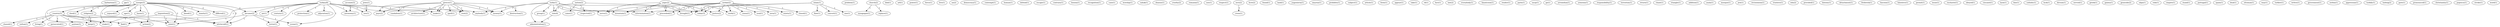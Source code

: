 digraph G {
  barbarism [ label="barbarism(1)" ];
  pp [ label="pp(1)" ];
  inquisition [ label="inquisition(2)" ];
  stake [ label="stake(1)" ];
  witchcraft [ label="witchcraft(1)" ];
  exist [ label="exist(1)" ];
  problem [ label="problem(1)" ];
  church [ label="church(2)" ];
  synagogue [ label="synagogue(1)" ];
  replace [ label="replace(1)" ];
  ibid [ label="ibid(2)" ];
  arf [ label="arf(1)" ];
  power [ label="power(1)" ];
  force [ label="force(1)" ];
  live [ label="live(1)" ];
  au [ label="au(2)" ];
  democracy [ label="democracy(1)" ];
  contempt [ label="contempt(1)" ];
  human [ label="human(1)" ];
  nation [ label="nation(2)" ];
  came [ label="came(1)" ];
  respected [ label="respected(1)" ];
  today [ label="today(3)" ];
  rule [ label="rule(4)" ];
  defend [ label="defend(1)" ];
  escape [ label="escape(1)" ];
  contrary [ label="contrary(1)" ];
  bosnia [ label="bosnia(1)" ];
  recognition [ label="recognition(1)" ];
  case [ label="case(1)" ];
  worship [ label="worship(1)" ];
  sahak [ label="sahak(1)" ];
  serdar [ label="serdar(2)" ];
  zuma [ label="zuma(1)" ];
  exists [ label="exists(1)" ];
  sera [ label="sera(1)" ];
  closed [ label="closed(1)" ];
  soul [ label="soul(1)" ];
  justice [ label="justice(2)" ];
  work [ label="work(1)" ];
  proceeded [ label="proceeded(1)" ];
  mountain [ label="mountain(1)" ];
  serve [ label="serve(1)" ];
  extermination [ label="extermination(1)" ];
  ohanus [ label="ohanus(1)" ];
  cruelty [ label="cruelty(2)" ];
  greece [ label="greece(1)" ];
  vandalism [ label="vandalism(1)" ];
  architecture [ label="architecture(1)" ];
  spell [ label="spell(1)" ];
  destruction [ label="destruction(1)" ];
  pays [ label="pays(2)" ];
  make [ label="make(1)" ];
  rent [ label="rent(2)" ];
  money [ label="money(1)" ];
  romania [ label="romania(1)" ];
  use [ label="use(1)" ];
  europe [ label="europe(3)" ];
  country [ label="country(3)" ];
  enjoyed [ label="enjoyed(1)" ];
  age [ label="age(1)" ];
  religion [ label="religion(2)" ];
  basis [ label="basis(1)" ];
  blood [ label="blood(1)" ];
  became [ label="became(2)" ];
  enmity [ label="enmity(1)" ];
  differed [ label="differed(1)" ];
  action [ label="action(2)" ];
  shed [ label="shed(1)" ];
  keep [ label="keep(1)" ];
  respect [ label="respect(1)" ];
  chased [ label="chased(1)" ];
  sultan [ label="sultan(1)" ];
  persecuted [ label="persecuted(1)" ];
  living [ label="living(1)" ];
  asylum [ label="asylum(3)" ];
  find [ label="find(1)" ];
  sect [ label="sect(2)" ];
  cross [ label="cross(1)" ];
  licre [ label="licre(2)" ];
  found [ label="found(1)" ];
  land [ label="land(1)" ];
  yugoslavia [ label="yugoslavia(1)" ];
  smyrna [ label="smyrna(1)" ];
  ibid [ label="ibid(1)" ];
  prohibits [ label="prohibits(1)" ];
  subject [ label="subject(1)" ];
  article [ label="article(1)" ];
  form [ label="form(1)" ];
  appear [ label="appear(1)" ];
  take [ label="take(1)" ];
  rd [ label="rd(1)" ];
  fact [ label="fact(1)" ];
  law [ label="law(2)" ];
  everybody [ label="everybody(1)" ];
  fanaticism [ label="fanaticism(1)" ];
  render [ label="render(1)" ];
  paris [ label="paris(1)" ];
  uucp [ label="uucp(1)" ];
  go [ label="go(1)" ];
  arromdian [ label="arromdian(1)" ];
  islam [ label="islam(1)" ];
  flaw [ label="flaw(1)" ];
  convert [ label="convert(1)" ];
  one [ label="one(1)" ];
  brought [ label="brought(1)" ];
  armenia [ label="armenia(1)" ];
  responsibility [ label="responsibility(1)" ];
  terrorism [ label="terrorism(1)" ];
  return [ label="return(1)" ];
  chant [ label="chant(1)" ];
  triangle [ label="triangle(1)" ];
  addition [ label="addition(1)" ];
  asala [ label="asala(1)" ];
  greece [ label="greece(1)" ];
  mosque [ label="mosque(1)" ];
  jew [ label="jew(1)" ];
  revisionism [ label="revisionism(1)" ];
  truelove [ label="truelove(1)" ];
  edu [ label="edu(2)" ];
  provided [ label="provided(1)" ];
  argic [ label="argic(2)" ];
  history [ label="history(1)" ];
  detachment [ label="detachment(1)" ];
  frederick [ label="frederick(1)" ];
  account [ label="account(3)" ];
  autonomy [ label="autonomy(1)" ];
  fascism [ label="fascism(1)" ];
  falselove [ label="falselove(1)" ];
  permit [ label="permit(1)" ];
  turkey [ label="turkey(8)" ];
  protection [ label="protection(1)" ];
  adjuration [ label="adjuration(1)" ];
  air [ label="air(1)" ];
  scene [ label="scene(1)" ];
  century [ label="century(1)" ];
  see [ label="see(1)" ];
  terror [ label="terror(1)" ];
  anybody [ label="anybody(1)" ];
  issue [ label="issue(1)" ];
  eucharist [ label="eucharist(1)" ];
  obeyed [ label="obeyed(1)" ];
  ciocanel [ label="ciocanel(1)" ];
  lyon [ label="lyon(1)" ];
  line [ label="line(1)" ];
  catholic [ label="catholic(1)" ];
  luck [ label="luck(1)" ];
  dictum [ label="dictum(1)" ];
  served [ label="served(1)" ];
  greek [ label="greek(1)" ];
  galata [ label="galata(1)" ];
  genocide [ label="genocide(2)" ];
  sdpa [ label="sdpa(1)" ];
  eski [ label="eski(1)" ];
  empire [ label="empire(1)" ];
  stand [ label="stand(1)" ];
  portugal [ label="portugal(1)" ];
  spain [ label="spain(1)" ];
  deal [ label="deal(1)" ];
  turks [ label="turks(1)" ];
  group [ label="group(1)" ];
  administration [ label="administration(1)" ];
  ottoman [ label="ottoman(1)" ];
  way [ label="way(1)" ];
  turkler [ label="turkler(1)" ];
  writes [ label="writes(1)" ];
  government [ label="government(1)" ];
  serbia [ label="serbia(1)" ];
  appressian [ label="appressian(1)" ];
  jews [ label="jews(1)" ];
  turkify [ label="turkify(1)" ];
  ludwig [ label="ludwig(2)" ];
  gore [ label="gore(1)" ];
  pronounced [ label="pronounced(1)" ];
  islam [ label="islam(1)" ];
  christianity [ label="christianity(1)" ];
  popescu [ label="popescu(1)" ];
  stroke [ label="stroke(1)" ];
  word [ label="word(1)" ];
  inquisition -> stake [ label="1" ];
  inquisition -> witchcraft [ label="1" ];
  inquisition -> exist [ label="1" ];
  church -> synagogue [ label="1" ];
  church -> replace [ label="1" ];
  nation -> came [ label="1" ];
  nation -> respected [ label="1" ];
  nation -> today [ label="1" ];
  nation -> rule [ label="1" ];
  serdar -> zuma [ label="1" ];
  serdar -> exists [ label="1" ];
  serdar -> sera [ label="1" ];
  serdar -> closed [ label="1" ];
  serdar -> soul [ label="1" ];
  serdar -> justice [ label="1" ];
  serdar -> work [ label="1" ];
  serdar -> proceeded [ label="1" ];
  serdar -> today [ label="1" ];
  serdar -> mountain [ label="1" ];
  serdar -> serve [ label="1" ];
  serdar -> extermination [ label="1" ];
  greece -> vandalism [ label="1" ];
  greece -> architecture [ label="1" ];
  greece -> spell [ label="1" ];
  greece -> destruction [ label="1" ];
  greece -> pays [ label="1" ];
  greece -> make [ label="1" ];
  greece -> rent [ label="1" ];
  greece -> money [ label="1" ];
  europe -> country [ label="2" ];
  europe -> enjoyed [ label="2" ];
  europe -> age [ label="2" ];
  europe -> religion [ label="1" ];
  europe -> stake [ label="2" ];
  europe -> basis [ label="1" ];
  europe -> blood [ label="2" ];
  europe -> became [ label="2" ];
  europe -> enmity [ label="1" ];
  europe -> differed [ label="2" ];
  europe -> witchcraft [ label="2" ];
  europe -> exist [ label="2" ];
  europe -> action [ label="1" ];
  europe -> shed [ label="2" ];
  europe -> keep [ label="1" ];
  country -> chased [ label="1" ];
  country -> sultan [ label="1" ];
  country -> persecuted [ label="1" ];
  country -> stake [ label="1" ];
  country -> living [ label="1" ];
  country -> asylum [ label="1" ];
  country -> witchcraft [ label="1" ];
  country -> exist [ label="1" ];
  country -> find [ label="1" ];
  sect -> cross [ label="1" ];
  religion -> action [ label="1" ];
  religion -> keep [ label="1" ];
  islam -> flaw [ label="1" ];
  islam -> convert [ label="1" ];
  islam -> today [ label="1" ];
  islam -> one [ label="1" ];
  islam -> brought [ label="1" ];
  greece -> pays [ label="1" ];
  greece -> make [ label="1" ];
  greece -> rent [ label="1" ];
  greece -> money [ label="1" ];
  argic -> justice [ label="1" ];
  argic -> work [ label="1" ];
  argic -> proceeded [ label="1" ];
  argic -> today [ label="1" ];
  argic -> mountain [ label="1" ];
  argic -> serve [ label="1" ];
  argic -> extermination [ label="1" ];
  account -> autonomy [ label="1" ];
  turkey -> protection [ label="1" ];
  turkey -> adjuration [ label="1" ];
  turkey -> became [ label="1" ];
  turkey -> make [ label="1" ];
  turkey -> air [ label="1" ];
  turkey -> scene [ label="1" ];
  turkey -> rent [ label="1" ];
  turkey -> century [ label="1" ];
  turkey -> find [ label="1" ];
  turkey -> see [ label="1" ];
  turkey -> autonomy [ label="1" ];
  turkey -> terror [ label="1" ];
  turkey -> anybody [ label="1" ];
  became -> witchcraft [ label="1" ];
  became -> exist [ label="1" ];
  became -> scene [ label="1" ];
  became -> terror [ label="1" ];
  turks -> mountain [ label="1" ];
  turks -> rule [ label="2" ];
  turks -> group [ label="1" ];
  turks -> money [ label="1" ];
  turks -> administration [ label="1" ];
  turks -> brought [ label="1" ];
  turks -> serve [ label="1" ];
  turks -> extermination [ label="1" ];
  turks -> anybody [ label="1" ];
  rule -> administration [ label="1" ];
  jews -> see [ label="1" ];
}
